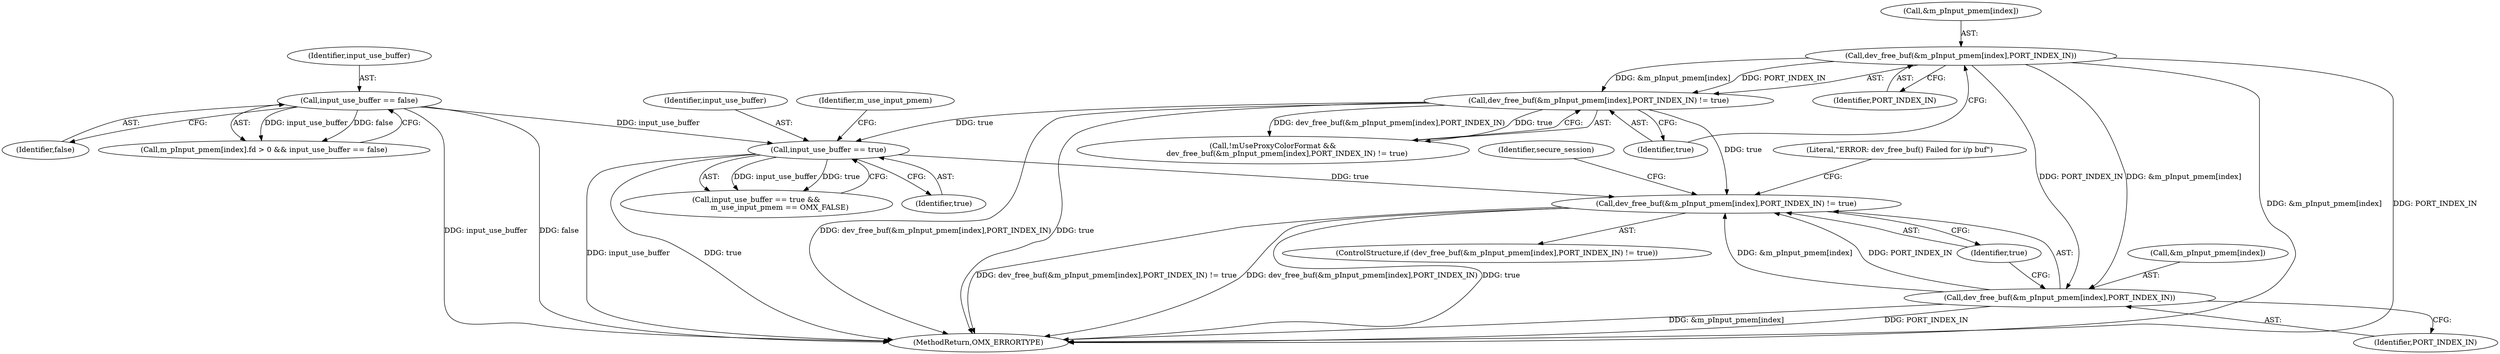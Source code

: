 digraph "0_Android_4ed06d14080d8667d5be14eed200e378cba78345_2@API" {
"1000291" [label="(Call,dev_free_buf(&m_pInput_pmem[index],PORT_INDEX_IN) != true)"];
"1000292" [label="(Call,dev_free_buf(&m_pInput_pmem[index],PORT_INDEX_IN))"];
"1000186" [label="(Call,dev_free_buf(&m_pInput_pmem[index],PORT_INDEX_IN))"];
"1000281" [label="(Call,input_use_buffer == true)"];
"1000215" [label="(Call,input_use_buffer == false)"];
"1000185" [label="(Call,dev_free_buf(&m_pInput_pmem[index],PORT_INDEX_IN) != true)"];
"1000283" [label="(Identifier,true)"];
"1000291" [label="(Call,dev_free_buf(&m_pInput_pmem[index],PORT_INDEX_IN) != true)"];
"1000349" [label="(MethodReturn,OMX_ERRORTYPE)"];
"1000192" [label="(Identifier,true)"];
"1000304" [label="(Identifier,secure_session)"];
"1000282" [label="(Identifier,input_use_buffer)"];
"1000292" [label="(Call,dev_free_buf(&m_pInput_pmem[index],PORT_INDEX_IN))"];
"1000216" [label="(Identifier,input_use_buffer)"];
"1000182" [label="(Call,!mUseProxyColorFormat &&\n            dev_free_buf(&m_pInput_pmem[index],PORT_INDEX_IN) != true)"];
"1000186" [label="(Call,dev_free_buf(&m_pInput_pmem[index],PORT_INDEX_IN))"];
"1000297" [label="(Identifier,PORT_INDEX_IN)"];
"1000191" [label="(Identifier,PORT_INDEX_IN)"];
"1000293" [label="(Call,&m_pInput_pmem[index])"];
"1000187" [label="(Call,&m_pInput_pmem[index])"];
"1000301" [label="(Literal,\"ERROR: dev_free_buf() Failed for i/p buf\")"];
"1000298" [label="(Identifier,true)"];
"1000215" [label="(Call,input_use_buffer == false)"];
"1000280" [label="(Call,input_use_buffer == true &&\n                    m_use_input_pmem == OMX_FALSE)"];
"1000281" [label="(Call,input_use_buffer == true)"];
"1000290" [label="(ControlStructure,if (dev_free_buf(&m_pInput_pmem[index],PORT_INDEX_IN) != true))"];
"1000285" [label="(Identifier,m_use_input_pmem)"];
"1000207" [label="(Call,m_pInput_pmem[index].fd > 0 && input_use_buffer == false)"];
"1000217" [label="(Identifier,false)"];
"1000185" [label="(Call,dev_free_buf(&m_pInput_pmem[index],PORT_INDEX_IN) != true)"];
"1000291" -> "1000290"  [label="AST: "];
"1000291" -> "1000298"  [label="CFG: "];
"1000292" -> "1000291"  [label="AST: "];
"1000298" -> "1000291"  [label="AST: "];
"1000301" -> "1000291"  [label="CFG: "];
"1000304" -> "1000291"  [label="CFG: "];
"1000291" -> "1000349"  [label="DDG: true"];
"1000291" -> "1000349"  [label="DDG: dev_free_buf(&m_pInput_pmem[index],PORT_INDEX_IN) != true"];
"1000291" -> "1000349"  [label="DDG: dev_free_buf(&m_pInput_pmem[index],PORT_INDEX_IN)"];
"1000292" -> "1000291"  [label="DDG: &m_pInput_pmem[index]"];
"1000292" -> "1000291"  [label="DDG: PORT_INDEX_IN"];
"1000281" -> "1000291"  [label="DDG: true"];
"1000185" -> "1000291"  [label="DDG: true"];
"1000292" -> "1000297"  [label="CFG: "];
"1000293" -> "1000292"  [label="AST: "];
"1000297" -> "1000292"  [label="AST: "];
"1000298" -> "1000292"  [label="CFG: "];
"1000292" -> "1000349"  [label="DDG: &m_pInput_pmem[index]"];
"1000292" -> "1000349"  [label="DDG: PORT_INDEX_IN"];
"1000186" -> "1000292"  [label="DDG: &m_pInput_pmem[index]"];
"1000186" -> "1000292"  [label="DDG: PORT_INDEX_IN"];
"1000186" -> "1000185"  [label="AST: "];
"1000186" -> "1000191"  [label="CFG: "];
"1000187" -> "1000186"  [label="AST: "];
"1000191" -> "1000186"  [label="AST: "];
"1000192" -> "1000186"  [label="CFG: "];
"1000186" -> "1000349"  [label="DDG: &m_pInput_pmem[index]"];
"1000186" -> "1000349"  [label="DDG: PORT_INDEX_IN"];
"1000186" -> "1000185"  [label="DDG: &m_pInput_pmem[index]"];
"1000186" -> "1000185"  [label="DDG: PORT_INDEX_IN"];
"1000281" -> "1000280"  [label="AST: "];
"1000281" -> "1000283"  [label="CFG: "];
"1000282" -> "1000281"  [label="AST: "];
"1000283" -> "1000281"  [label="AST: "];
"1000285" -> "1000281"  [label="CFG: "];
"1000280" -> "1000281"  [label="CFG: "];
"1000281" -> "1000349"  [label="DDG: input_use_buffer"];
"1000281" -> "1000349"  [label="DDG: true"];
"1000281" -> "1000280"  [label="DDG: input_use_buffer"];
"1000281" -> "1000280"  [label="DDG: true"];
"1000215" -> "1000281"  [label="DDG: input_use_buffer"];
"1000185" -> "1000281"  [label="DDG: true"];
"1000215" -> "1000207"  [label="AST: "];
"1000215" -> "1000217"  [label="CFG: "];
"1000216" -> "1000215"  [label="AST: "];
"1000217" -> "1000215"  [label="AST: "];
"1000207" -> "1000215"  [label="CFG: "];
"1000215" -> "1000349"  [label="DDG: input_use_buffer"];
"1000215" -> "1000349"  [label="DDG: false"];
"1000215" -> "1000207"  [label="DDG: input_use_buffer"];
"1000215" -> "1000207"  [label="DDG: false"];
"1000185" -> "1000182"  [label="AST: "];
"1000185" -> "1000192"  [label="CFG: "];
"1000192" -> "1000185"  [label="AST: "];
"1000182" -> "1000185"  [label="CFG: "];
"1000185" -> "1000349"  [label="DDG: dev_free_buf(&m_pInput_pmem[index],PORT_INDEX_IN)"];
"1000185" -> "1000349"  [label="DDG: true"];
"1000185" -> "1000182"  [label="DDG: dev_free_buf(&m_pInput_pmem[index],PORT_INDEX_IN)"];
"1000185" -> "1000182"  [label="DDG: true"];
}
